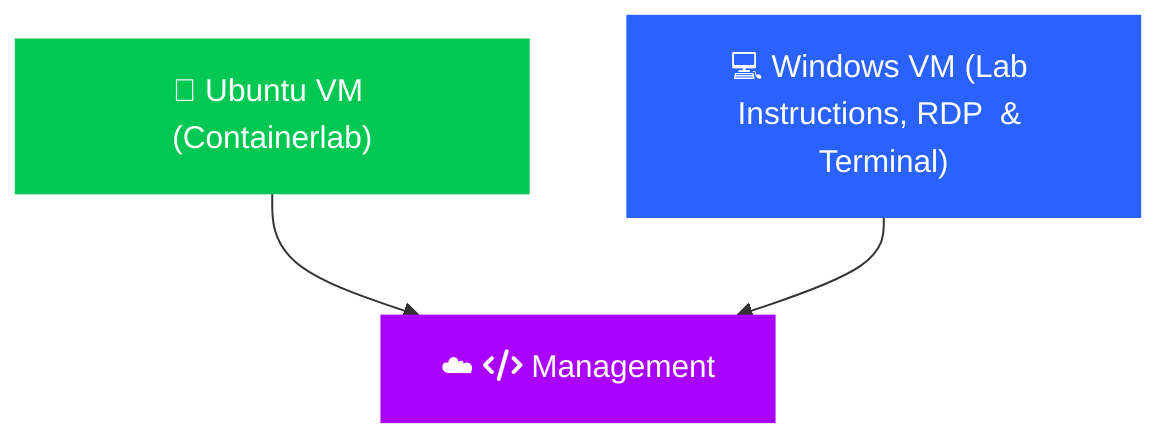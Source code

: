 flowchart TD
    UbuntuVM["🐧 Ubuntu VM (Containerlab)"]  --> ManagementNetwork["☁️ fa:fa-code  Management"]
    WindowsVM["💻 Windows VM (Lab Instructions, RDP  & Terminal)"]  --> ManagementNetwork["☁️ fa:fa-code Management"]


%% Individual node styling. 

    style ManagementNetwork color:#FFFFFF, fill:#AA00FF, stroke:#AA00FF
    style UbuntuVM color:#FFFFFF, stroke:#00C853, fill:#00C853
    style WindowsVM color:#FFFFFF, stroke:#2962FF, fill:#2962FF